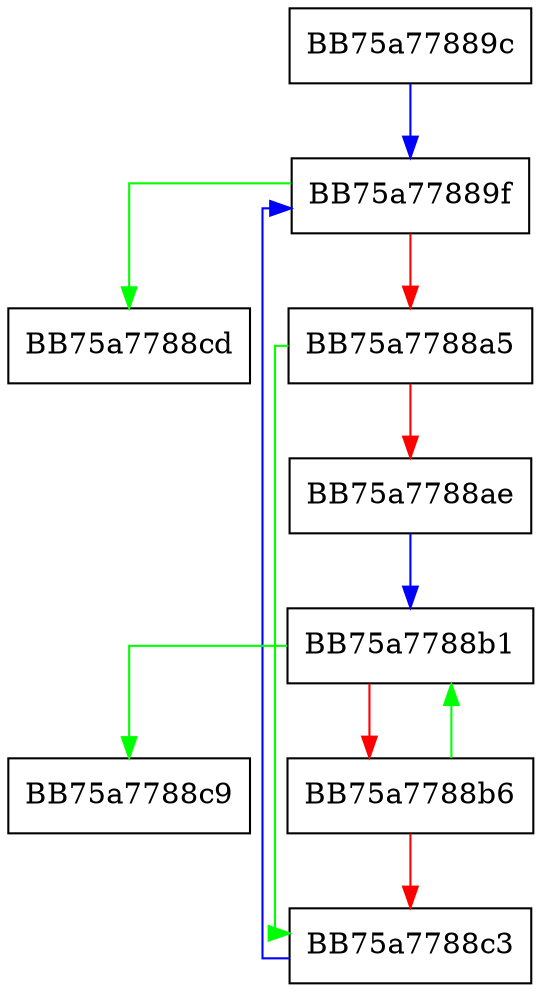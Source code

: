 digraph wcspbrk {
  node [shape="box"];
  graph [splines=ortho];
  BB75a77889c -> BB75a77889f [color="blue"];
  BB75a77889f -> BB75a7788cd [color="green"];
  BB75a77889f -> BB75a7788a5 [color="red"];
  BB75a7788a5 -> BB75a7788c3 [color="green"];
  BB75a7788a5 -> BB75a7788ae [color="red"];
  BB75a7788ae -> BB75a7788b1 [color="blue"];
  BB75a7788b1 -> BB75a7788c9 [color="green"];
  BB75a7788b1 -> BB75a7788b6 [color="red"];
  BB75a7788b6 -> BB75a7788b1 [color="green"];
  BB75a7788b6 -> BB75a7788c3 [color="red"];
  BB75a7788c3 -> BB75a77889f [color="blue"];
}